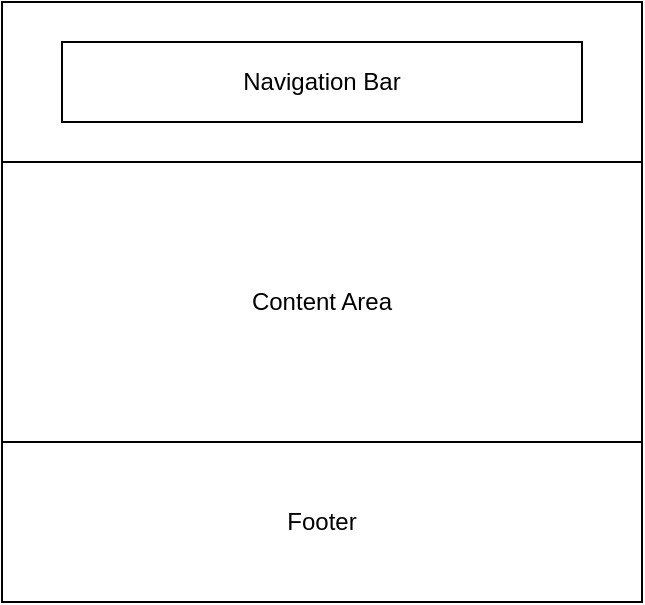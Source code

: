 <mxfile>
    <diagram id="IA-3MxcXpHD_AHWSqsuR" name="Page-1">
        <mxGraphModel dx="682" dy="1585" grid="1" gridSize="10" guides="1" tooltips="1" connect="1" arrows="1" fold="1" page="1" pageScale="1" pageWidth="850" pageHeight="1100" math="0" shadow="0">
            <root>
                <mxCell id="0"/>
                <mxCell id="1" parent="0"/>
                <mxCell id="2" value="Header" style="rounded=0;whiteSpace=wrap;html=1;" vertex="1" parent="1">
                    <mxGeometry x="160" y="-420" width="320" height="80" as="geometry"/>
                </mxCell>
                <mxCell id="3" value="Content Area" style="rounded=0;whiteSpace=wrap;html=1;" vertex="1" parent="1">
                    <mxGeometry x="160" y="-340" width="320" height="140" as="geometry"/>
                </mxCell>
                <mxCell id="4" value="Footer" style="rounded=0;whiteSpace=wrap;html=1;" vertex="1" parent="1">
                    <mxGeometry x="160" y="-200" width="320" height="80" as="geometry"/>
                </mxCell>
                <mxCell id="5" value="Navigation Bar" style="rounded=0;whiteSpace=wrap;html=1;" vertex="1" parent="1">
                    <mxGeometry x="190" y="-400" width="260" height="40" as="geometry"/>
                </mxCell>
            </root>
        </mxGraphModel>
    </diagram>
</mxfile>